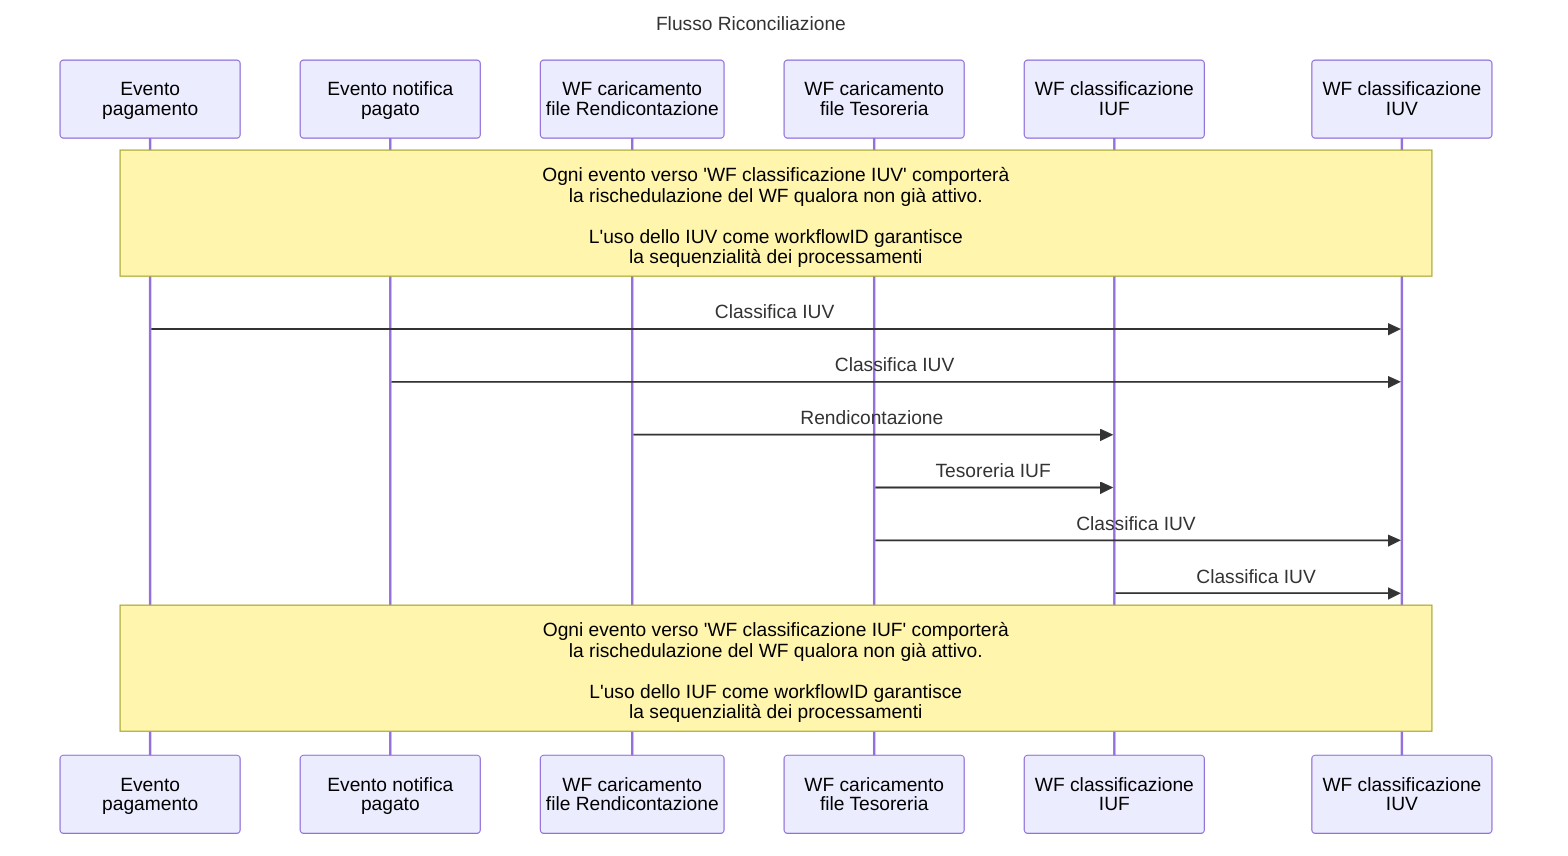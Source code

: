 ---
title: Flusso Riconciliazione
---
sequenceDiagram
    participant EV_RT as Evento<BR />pagamento
    participant EV_RT_N as Evento notifica<BR />pagato
    participant WF_R as WF caricamento<BR />file Rendicontazione
    participant WF_T as WF caricamento<BR />file Tesoreria
    participant WF_CLS_IUF as WF classificazione<BR />IUF
    participant WF_CLS_IUV as WF classificazione<BR />IUV

    note over EV_RT,WF_CLS_IUV: Ogni evento verso 'WF classificazione IUV' comporterà<BR />la rischedulazione del WF qualora non già attivo.<BR/><BR/>L'uso dello IUV come workflowID garantisce<BR />la sequenzialità dei processamenti

    EV_RT ->> WF_CLS_IUV: Classifica IUV
    EV_RT_N ->> WF_CLS_IUV: Classifica IUV
    WF_R ->> WF_CLS_IUF: Rendicontazione
    WF_T ->> WF_CLS_IUF: Tesoreria IUF
    WF_T ->> WF_CLS_IUV: Classifica IUV
    WF_CLS_IUF ->> WF_CLS_IUV: Classifica IUV

    note over EV_RT,WF_CLS_IUV: Ogni evento verso 'WF classificazione IUF' comporterà<BR />la rischedulazione del WF qualora non già attivo.<BR/><BR/>L'uso dello IUF come workflowID garantisce<BR />la sequenzialità dei processamenti